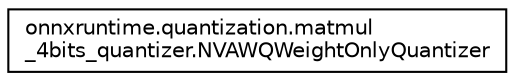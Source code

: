 digraph "Graphical Class Hierarchy"
{
 // LATEX_PDF_SIZE
  edge [fontname="Helvetica",fontsize="10",labelfontname="Helvetica",labelfontsize="10"];
  node [fontname="Helvetica",fontsize="10",shape=record];
  rankdir="LR";
  Node0 [label="onnxruntime.quantization.matmul\l_4bits_quantizer.NVAWQWeightOnlyQuantizer",height=0.2,width=0.4,color="black", fillcolor="white", style="filled",URL="$classonnxruntime_1_1quantization_1_1matmul__4bits__quantizer_1_1NVAWQWeightOnlyQuantizer.html",tooltip=" "];
}
